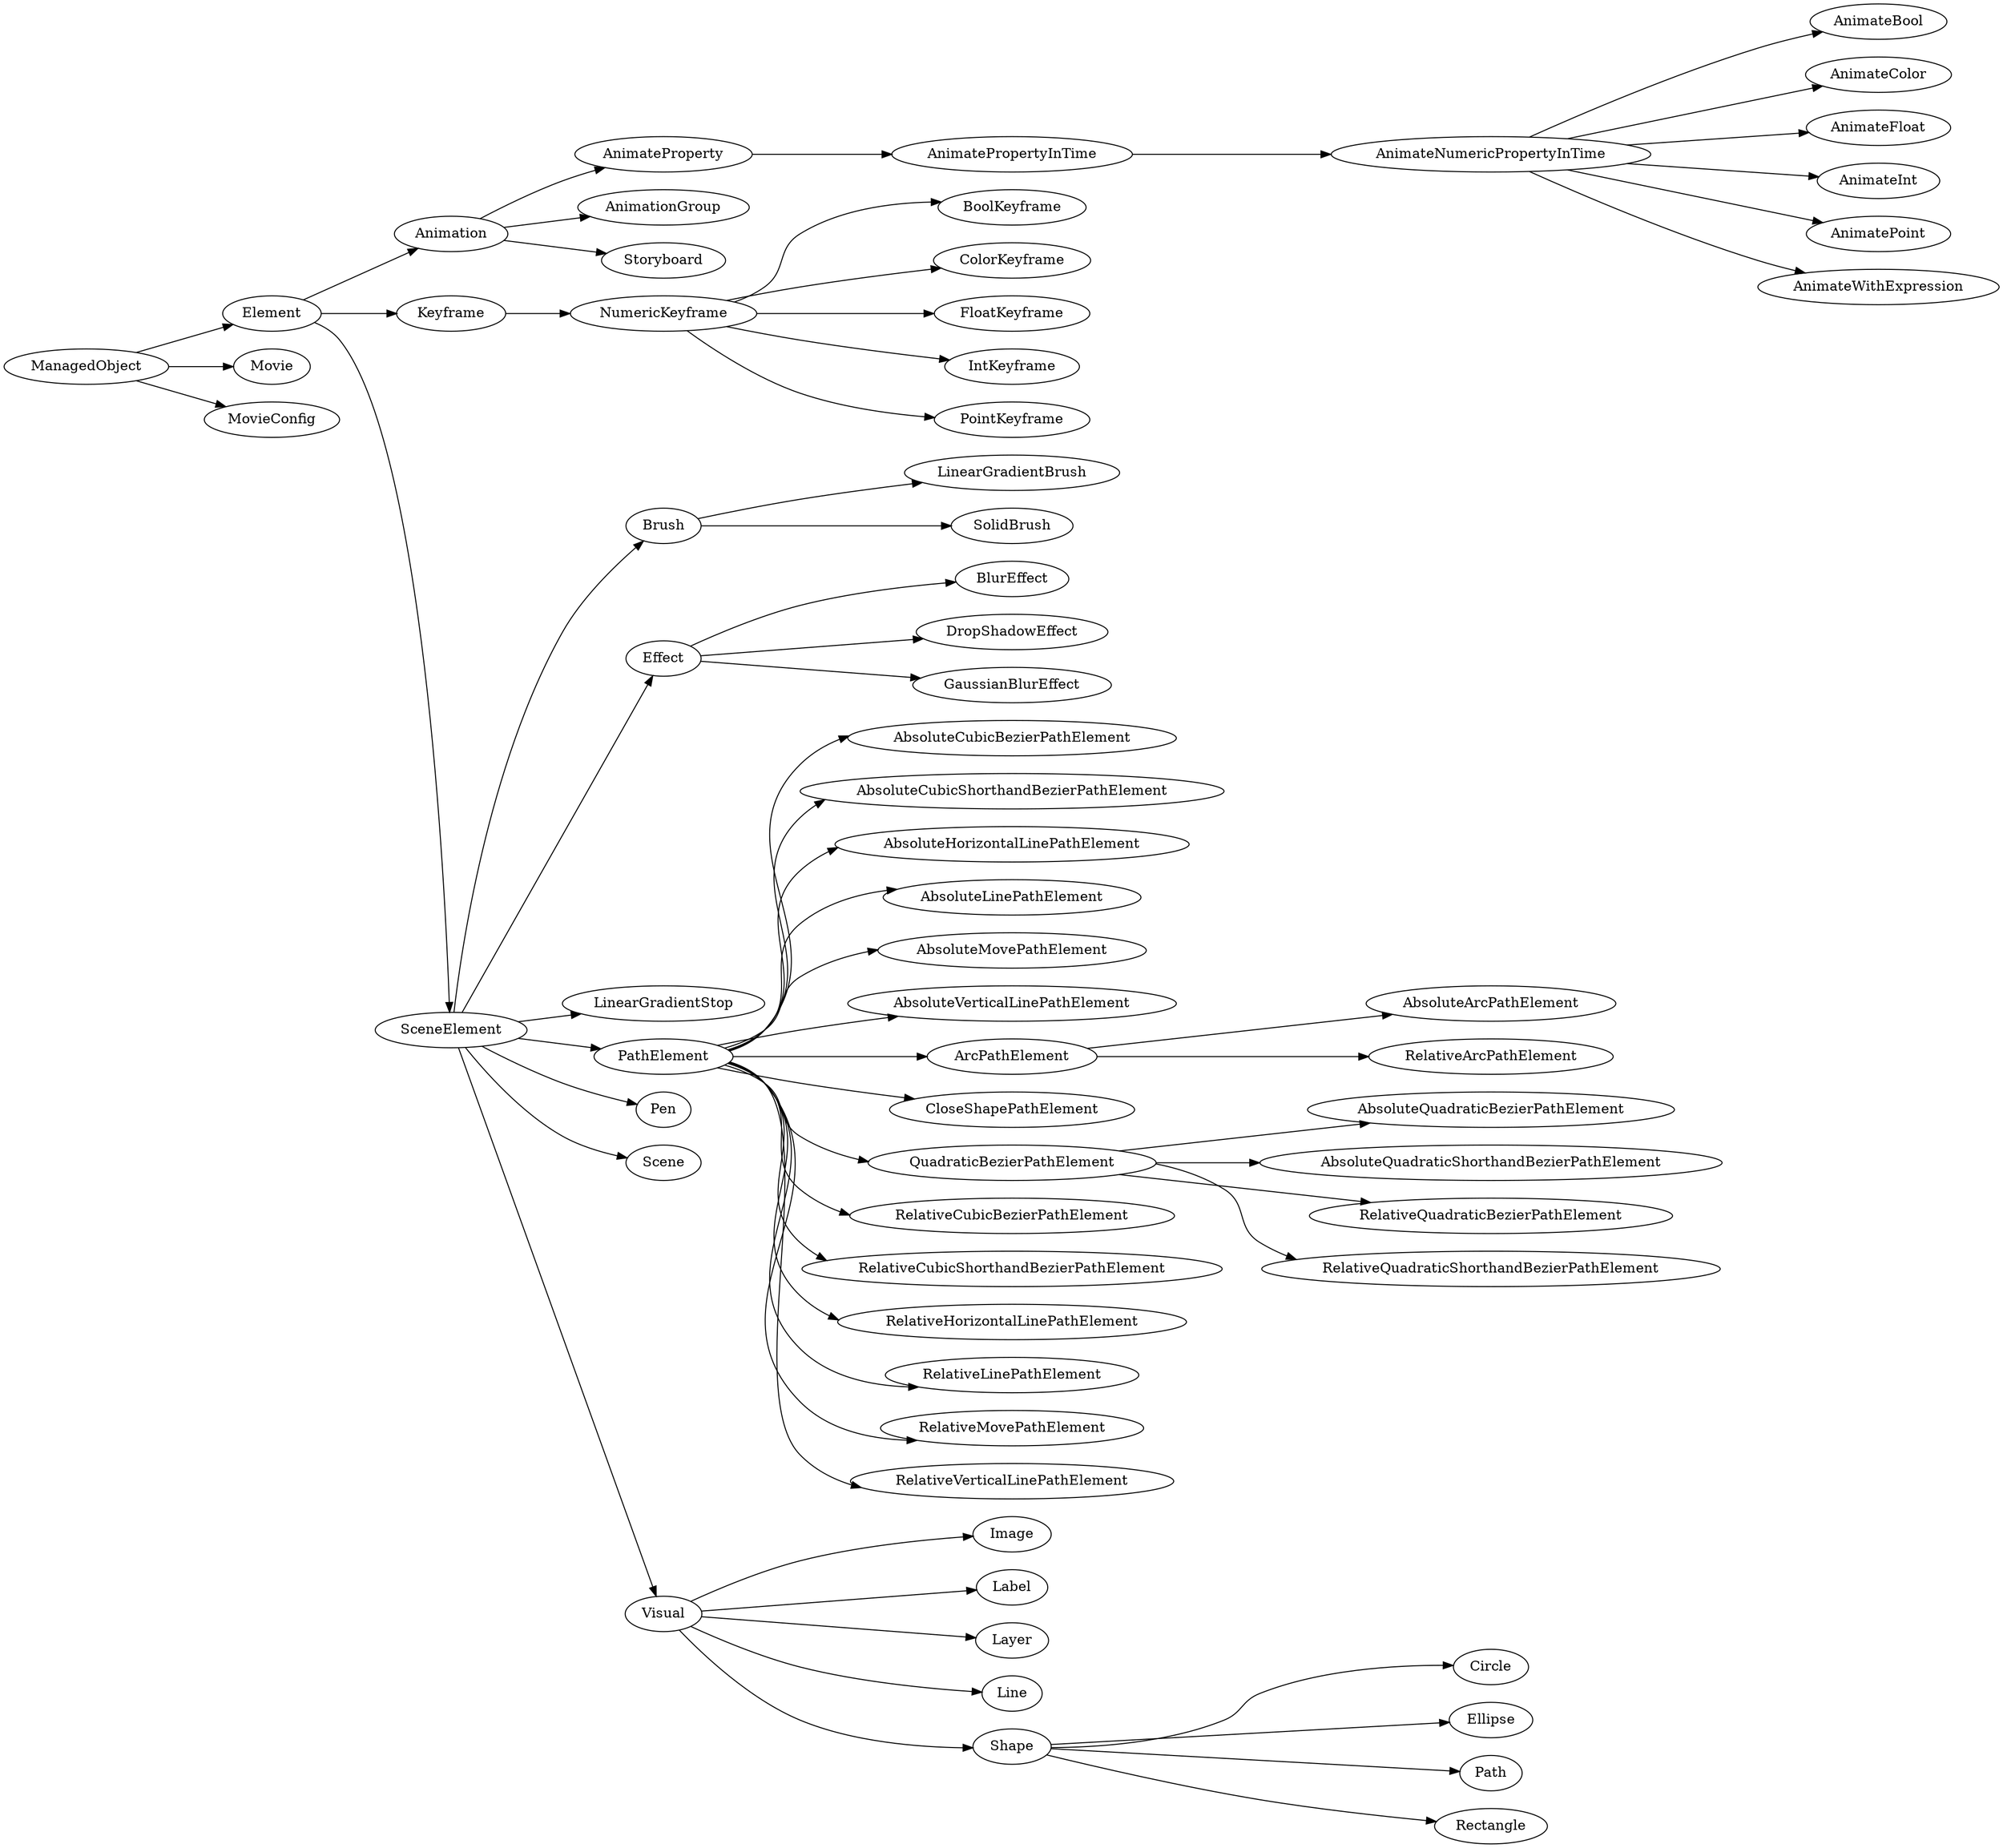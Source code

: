 digraph {
  rankdir=LR
0 [ label = "AbsoluteArcPathElement" ]
1 [ label = "AbsoluteCubicBezierPathElement" ]
2 [ label = "AbsoluteCubicShorthandBezierPathElement" ]
3 [ label = "AbsoluteHorizontalLinePathElement" ]
4 [ label = "AbsoluteLinePathElement" ]
5 [ label = "AbsoluteMovePathElement" ]
6 [ label = "AbsoluteQuadraticBezierPathElement" ]
7 [ label = "AbsoluteQuadraticShorthandBezierPathElement" ]
8 [ label = "AbsoluteVerticalLinePathElement" ]
9 [ label = "AnimateBool" ]
10 [ label = "AnimateColor" ]
11 [ label = "AnimateFloat" ]
12 [ label = "AnimateInt" ]
13 [ label = "AnimateNumericPropertyInTime" ]
14 [ label = "AnimatePoint" ]
15 [ label = "AnimateProperty" ]
16 [ label = "AnimatePropertyInTime" ]
17 [ label = "AnimateWithExpression" ]
18 [ label = "Animation" ]
19 [ label = "AnimationGroup" ]
20 [ label = "ArcPathElement" ]
21 [ label = "BlurEffect" ]
22 [ label = "BoolKeyframe" ]
23 [ label = "Brush" ]
24 [ label = "Circle" ]
25 [ label = "CloseShapePathElement" ]
26 [ label = "ColorKeyframe" ]
27 [ label = "DropShadowEffect" ]
28 [ label = "Effect" ]
29 [ label = "Element" ]
30 [ label = "Ellipse" ]
31 [ label = "FloatKeyframe" ]
32 [ label = "GaussianBlurEffect" ]
33 [ label = "Image" ]
34 [ label = "IntKeyframe" ]
35 [ label = "Keyframe" ]
36 [ label = "Label" ]
37 [ label = "Layer" ]
38 [ label = "Line" ]
39 [ label = "LinearGradientBrush" ]
40 [ label = "LinearGradientStop" ]
41 [ label = "Movie" ]
42 [ label = "MovieConfig" ]
43 [ label = "NumericKeyframe" ]
44 [ label = "Path" ]
45 [ label = "PathElement" ]
46 [ label = "Pen" ]
47 [ label = "PointKeyframe" ]
48 [ label = "QuadraticBezierPathElement" ]
49 [ label = "Rectangle" ]
50 [ label = "RelativeArcPathElement" ]
51 [ label = "RelativeCubicBezierPathElement" ]
52 [ label = "RelativeCubicShorthandBezierPathElement" ]
53 [ label = "RelativeHorizontalLinePathElement" ]
54 [ label = "RelativeLinePathElement" ]
55 [ label = "RelativeMovePathElement" ]
56 [ label = "RelativeQuadraticBezierPathElement" ]
57 [ label = "RelativeQuadraticShorthandBezierPathElement" ]
58 [ label = "RelativeVerticalLinePathElement" ]
59 [ label = "Scene" ]
60 [ label = "SceneElement" ]
61 [ label = "Shape" ]
62 [ label = "SolidBrush" ]
63 [ label = "Storyboard" ]
64 [ label = "Visual" ]
65 [ label = "ManagedObject" ]
20 -> 0
45 -> 1
45 -> 2
45 -> 3
45 -> 4
45 -> 5
48 -> 6
48 -> 7
45 -> 8
13 -> 9
13 -> 10
13 -> 11
13 -> 12
16 -> 13
13 -> 14
18 -> 15
15 -> 16
13 -> 17
29 -> 18
18 -> 19
45 -> 20
28 -> 21
43 -> 22
60 -> 23
61 -> 24
45 -> 25
43 -> 26
28 -> 27
60 -> 28
65 -> 29
61 -> 30
43 -> 31
28 -> 32
64 -> 33
43 -> 34
29 -> 35
64 -> 36
64 -> 37
64 -> 38
23 -> 39
60 -> 40
65 -> 41
65 -> 42
35 -> 43
61 -> 44
60 -> 45
60 -> 46
43 -> 47
45 -> 48
61 -> 49
20 -> 50
45 -> 51
45 -> 52
45 -> 53
45 -> 54
45 -> 55
48 -> 56
48 -> 57
45 -> 58
60 -> 59
29 -> 60
64 -> 61
23 -> 62
18 -> 63
60 -> 64
}
